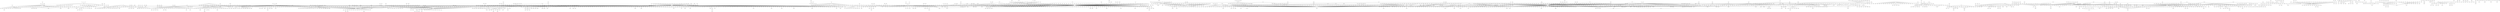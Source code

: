 graph G {
0;
1;
2;
3;
4;
5;
6;
7;
8;
9;
10;
11;
12;
13;
14;
15;
16;
17;
18;
19;
20;
21;
22;
23;
24;
25;
26;
27;
28;
29;
30;
31;
32;
33;
34;
35;
36;
37;
38;
39;
40;
41;
42;
43;
44;
45;
46;
47;
48;
49;
50;
51;
52;
53;
54;
55;
56;
57;
58;
59;
60;
61;
62;
63;
64;
65;
66;
67;
68;
69;
70;
71;
72;
73;
74;
75;
76;
77;
78;
79;
80;
81;
82;
83;
84;
85;
86;
87;
88;
89;
90;
91;
92;
93;
94;
95;
96;
97;
98;
99;
100;
101;
102;
103;
104;
105;
106;
107;
108;
109;
110;
111;
112;
113;
114;
115;
116;
117;
118;
119;
120;
121;
122;
123;
124;
125;
126;
127;
128;
129;
130;
131;
132;
133;
134;
135;
136;
137;
138;
139;
140;
141;
142;
143;
144;
145;
146;
147;
148;
149;
150;
151;
152;
153;
154;
155;
156;
157;
158;
159;
160;
161;
162;
163;
164;
165;
166;
167;
168;
169;
170;
171;
172;
173;
174;
175;
176;
177;
178;
179;
180;
181;
182;
183;
184;
185;
186;
187;
188;
189;
190;
191;
192;
193;
194;
195;
196;
197;
198;
199;
200;
201;
202;
203;
204;
205;
206;
207;
208;
209;
210;
211;
212;
213;
214;
215;
216;
217;
218;
219;
220;
221;
222;
223;
224;
225;
226;
227;
228;
229;
230;
231;
232;
233;
234;
235;
236;
237;
238;
239;
240;
241;
242;
243;
244;
245;
246;
247;
248;
249;
250;
251;
252;
253;
254;
255;
256;
257;
258;
259;
260;
261;
262;
263;
264;
265;
266;
267;
268;
269;
270;
271;
272;
273;
274;
275;
276;
277;
278;
279;
280;
281;
282;
283;
284;
285;
286;
287;
288;
289;
290;
291;
292;
293;
294;
295;
296;
297;
298;
299;
300;
301;
302;
303;
304;
305;
306;
307;
308;
309;
310;
311;
312;
313;
314;
315;
316;
317;
318;
319;
320;
321;
322;
323;
324;
325;
326;
327;
328;
329;
330;
331;
332;
333;
334;
335;
336;
337;
338;
339;
340;
341;
342;
343;
344;
345;
346;
347;
348;
349;
350;
351;
352;
353;
354;
355;
356;
357;
358;
359;
360;
361;
362;
363;
364;
365;
366;
367;
368;
369;
370;
371;
372;
373;
374;
375;
376;
377;
378;
379;
380;
381;
382;
383;
384;
385;
386;
387;
388;
389;
390;
391;
392;
393;
394;
395;
396;
397;
398;
399;
400;
401;
402;
403;
404;
405;
406;
407;
408;
409;
410;
411;
412;
413;
414;
415;
416;
417;
418;
419;
420;
421;
422;
423;
424;
425;
426;
427;
428;
429;
430;
431;
432;
433;
434;
435;
436;
437;
438;
439;
440;
441;
442;
443;
444;
445;
446;
447;
448;
449;
450;
451;
452;
453;
454;
455;
456;
457;
458;
459;
460;
461;
462;
463;
464;
465;
466;
467;
468;
469;
470;
471;
472;
473;
474;
475;
476;
477;
478;
479;
480;
481;
482;
483;
484;
485;
486;
487;
488;
489;
490;
491;
492;
493;
494;
495;
496;
497;
498;
499;
500;
501;
502;
503;
504;
505;
506;
507;
508;
509;
510;
511;
512;
513;
514;
515;
516;
517;
518;
519;
520;
521;
522;
523;
524;
525;
526;
527;
528;
529;
530;
531;
532;
533;
534;
535;
536;
537;
538;
539;
540;
541;
542;
543;
544;
545;
546;
547;
548;
549;
550;
551;
552;
553;
554;
555;
556;
557;
558;
559;
560;
561;
562;
563;
564;
565;
566;
567;
568;
569;
570;
571;
572;
573;
574;
575;
576;
577;
578;
579;
580;
581;
582;
583;
584;
585;
586;
587;
588;
589;
590;
591;
592;
593;
594;
595;
596;
597;
598;
599;
600;
601;
602;
603;
604;
605;
606;
607;
608;
609;
610;
611;
612;
613;
614;
615;
616;
617;
618;
619;
620;
621;
622;
623;
624;
625;
626;
627;
628;
629;
630;
631;
632;
633;
634;
635;
636;
637;
638;
639;
640;
641;
642;
643;
644;
645;
646;
647;
648;
649;
650;
651;
652;
653;
654;
655;
656;
657;
658;
659;
660;
661;
662;
663;
664;
665;
666;
667;
668;
669;
670;
671;
672;
673;
674;
675;
676;
677;
678;
679;
680;
681;
682;
683;
684;
685;
686;
687;
688;
689;
690;
691;
692;
693;
694;
695;
696;
697;
698;
699;
700;
701;
702;
703;
704;
705;
706;
707;
708;
709;
710;
711;
712;
713;
714;
715;
716;
717;
718;
719;
720;
721;
722;
723;
724;
725;
726;
727;
728;
729;
730;
731;
732;
733;
734;
735;
736;
737;
738;
739;
740;
741;
742;
743;
744;
745;
746;
747;
748;
749;
750;
751;
752;
753;
754;
755;
756;
757;
758;
759;
760;
761;
762;
763;
764;
765;
766;
767;
768;
769;
770;
771;
772;
773;
774;
775;
776;
777;
778;
779;
780;
781;
782;
783;
784;
785;
786;
787;
788;
789;
790;
791;
792;
793;
794;
795;
796;
797;
798;
799;
800;
801;
802;
803;
804;
805;
806;
807;
808;
809;
810;
811;
812;
813;
814;
815;
816;
817;
818;
819;
820;
821;
822;
823;
824;
825;
826;
827;
828;
829;
830;
831;
832;
833;
834;
835;
836;
837;
838;
839;
840;
841;
842;
843;
844;
845;
846;
847;
848;
849;
850;
851;
852;
853;
854;
855;
856;
857;
858;
859;
860;
861;
862;
863;
864;
865;
866;
867;
868;
869;
870;
871;
872;
873;
874;
875;
876;
877;
878;
879;
880;
881;
882;
883;
884;
885;
886;
887;
888;
889;
890;
891;
892;
893;
894;
895;
896;
897;
898;
899;
900;
901;
902;
903;
904;
905;
906;
907;
908;
909;
910;
911;
912;
913;
914;
915;
916;
917;
918;
919;
920;
921;
922;
923;
924;
925;
926;
927;
928;
929;
930;
931;
932;
933;
934;
935;
936;
937;
938;
939;
940;
941;
942;
943;
944;
945;
946;
947;
948;
949;
950;
951;
952;
953;
954;
955;
956;
957;
958;
959;
960;
961;
962;
963;
964;
965;
966;
967;
968;
969;
970;
971;
972;
973;
974;
975;
976;
977;
978;
979;
980;
981;
982;
983;
984;
985;
986;
987;
988;
989;
990;
991;
992;
993;
994;
995;
996;
997;
998;
999;
1000;
1001;
1002;
1003;
1004;
1005;
1006;
1007;
1008;
1009;
1010;
1011;
1012;
1013;
1014;
1015;
1016;
1017;
1018;
1019;
1020;
1021;
1022;
1023;
1024;
1025;
1026;
1027;
1028;
1029;
1030;
1031;
1032;
1033;
1034;
1035;
1036;
1037;
1038;
1039;
1040;
1041;
1042;
1043;
1044;
1045;
1046;
1047;
1048;
1049;
1050;
1051;
1052;
1053;
1054;
1055;
1056;
1057;
1058;
1059;
1060;
1061;
1062;
1063;
1064;
1065;
1066;
1067;
1068;
1069;
1070;
1071;
1072;
1073;
1074;
1075;
1076;
1077;
1078;
1079;
1080;
1081;
1082;
1083;
1084;
1085;
1086;
1087;
1088;
1089;
1090;
1091;
1092;
1093;
1094;
1095;
1096;
1097;
1098;
1099;
1100;
1101;
1102;
1103;
1104;
1105;
1106;
1107;
1108;
1109;
1110;
1111;
1112;
1113;
1114;
1115;
1116;
1117;
1118;
1119;
1120;
1121;
1122;
1123;
1124;
1125;
1126;
1127;
1128;
1129;
1130;
1131;
1132;
1133;
1134;
1135;
1136;
1137;
1138;
1139;
1140;
1141;
1142;
1143;
1144;
1145;
1146;
1147;
1148;
1149;
1150;
1151;
1152;
1153;
1154;
1155;
1156;
1157;
1158;
1159;
1160;
1161;
1162;
1163;
1164;
1165;
1166;
1167;
1168;
1169;
1170;
1171;
1172;
1173;
1174;
1175;
1176;
1177;
1178;
1179;
1180;
1181;
1182;
1183;
1184;
1185;
1186;
1187;
1188;
1189;
1190;
1191;
1192;
1193;
1194;
1195;
1196;
1197;
1198;
1199;
1200;
1201;
1202;
1203;
1204;
1205;
1206;
1207;
1208;
1209;
1210;
1211;
1212;
1213;
1214;
1215;
1216;
1217;
1218;
1219;
1220;
1221;
1222;
1223;
1224;
1225;
1226;
1227;
1228;
1229;
1230;
1231;
1232;
1233;
1234;
1235;
1236;
1237;
1238;
1239;
1240;
1241;
1242;
1243;
1244;
1245;
1246;
1247;
1248;
1249;
1250;
1251;
1252;
1253;
1254;
1255;
1256;
1257;
1258;
1259;
1260;
1261;
1262;
1263;
1264;
1265;
1266;
1267;
1268;
1269;
1270;
1271;
1272;
1273;
1274;
1275;
1276;
1277;
1278;
1279;
1280;
1281;
1282;
1283;
1284;
1285;
1286;
1287;
1288;
1289;
1290;
1291;
1292;
1293;
1294;
1295;
1296;
1297;
1298;
1299;
1300;
1301;
1302;
1303;
1304;
1305;
1306;
1307;
1308;
1309;
1310;
1311;
1312;
1313;
1314;
1315;
1316;
1317;
1318;
1319;
1320;
1321;
1322;
1323;
1324;
1325;
1326;
1327;
1328;
1329;
1330;
1331;
1332;
1333;
1334;
1335;
1336;
1337;
1338;
1339;
1340;
1341;
1342;
1343;
1344;
1345;
1346;
1347;
1348;
1349;
1350;
1351;
1352;
1353;
1354;
1355;
1356;
1357;
1358;
1359;
1360;
1361;
1362;
1363;
1364;
1365;
1366;
1367;
1368;
1369;
1370;
1371;
1372;
1373;
1374;
1375;
1376;
1377;
1378;
1379;
1380;
1381;
1382;
1383;
1384;
1385;
1386;
1387;
1388;
1389;
1390;
1391;
1392;
1393;
1394;
1395;
1396;
1397;
1398;
1399;
1400;
1401;
1402;
1403;
1404;
1405;
1406;
1407;
1408;
1409;
1410;
1411;
1412;
1413;
1414;
1415;
1416;
1417;
1418;
1419;
1420;
1421;
1422;
1423;
1424;
1425;
1426;
1427;
1428;
1429;
1430;
1431;
1432;
1433;
1434;
1435;
1436;
1437;
1438;
1439;
1440;
1441;
1442;
1443;
1444;
1445;
1446;
1447;
1448;
1449;
1450;
1451;
1452;
1453;
1454;
1455;
1456;
1457;
1458;
1459;
1460;
1461;
1462;
1463;
1464;
1465;
1466;
1467;
1468;
1469;
1470;
1471;
1472;
1473;
1474;
1475;
1476;
1477;
1478;
1479;
1480;
1481;
1482;
1483;
1484;
1485;
1486;
1487;
1488;
1489;
1490;
1491;
1492;
1493;
1494;
1495;
1496;
1497;
1498;
1499;
1500;
1501;
1502;
1503;
1504;
1505;
1506;
1507;
1508;
1509;
1510;
1511;
1512;
1513;
1514;
1515;
1516;
1517;
1518;
1519;
1520;
1521;
1522;
1523;
1524;
1525;
1526;
1527;
1528;
1529;
1530;
1531;
1532;
1533;
1534;
1535;
1536;
1537;
1538;
1539;
1540;
1541;
1542;
1543;
1544;
1545;
1546;
1547;
1548;
1549;
1550;
1551;
1552;
1553;
1554;
1555;
1556;
1557;
1558;
1559;
1560;
1561;
1562;
1563;
1564;
1565;
1566;
1567;
1568;
1569;
1570;
1571;
1572;
1573;
1574;
1575;
1576;
1577;
1578;
1579;
1580;
1581;
1582;
1583;
1584;
1585;
1586;
1587;
1588;
1589;
1590;
1591;
1592;
1593;
1594;
1595;
1596;
1597;
1598;
1599;
1600;
1601;
1602;
1603;
1604;
1605;
1606;
1607;
1608;
1609;
1610;
1611;
1612;
1613;
1614;
1615;
1616;
1617;
1618;
1619;
1620;
1621;
1622;
1623;
1624;
1625;
1626;
1627;
1628;
1629;
1630;
1631;
1632;
1633;
1634;
1635;
1636;
1637;
1638;
1639;
1640;
1641;
1642;
1643;
1644;
1645;
1646;
1647;
1648;
1649;
1650;
1651;
1652;
1653;
1654;
1655;
1656;
1657;
1658;
1659;
1660;
1661;
1662;
1663;
1664;
1665;
1666;
1667;
1668;
1669;
1670;
1671;
1672;
1673;
1674;
1675;
1676;
1677;
1678;
1679;
1680;
1681;
1682;
1683;
1684;
1685;
1686;
1687;
1688;
1689;
1690;
1691;
1692;
1693;
1694;
1695;
1696;
1697;
1698;
1699;
1700;
1701;
1702;
1703;
1704;
1705;
1706;
1707;
1708;
1709;
1710;
1711;
1712;
1713;
1714;
1715;
1716;
1717;
1718;
1719;
1720;
1721;
1722;
1723;
1724;
1725;
1726;
1727;
1728;
1729;
1730;
1731;
1732;
1733;
1734;
1735;
1736;
1737;
1738;
1739;
1740;
1741;
1742;
1743;
1744;
1745;
1746;
1747;
1748;
1749;
1750;
1751;
1752;
1753;
1754;
1755;
1756;
1757;
1758;
1759;
1760;
1761;
1762;
1763;
1764;
1765;
1766;
1767;
1768;
1769;
1770;
1771;
1772;
1773;
1774;
1775;
1776;
1777;
1778;
1779;
1780;
1781;
1782;
1783;
1784;
1785;
1786;
1787;
1788;
1789;
1790;
1791;
1792;
1793;
1794;
1795;
1796;
1797;
1798;
1799;
1800;
1801;
1802;
1803;
1804;
1805;
1806;
1807;
1808;
1809;
1810;
1811;
1812;
1813;
1814;
1815;
1816;
1817;
1818;
1819;
1820;
1821;
1822;
1823;
1824;
1825;
1826;
1827;
1828;
1829;
1830;
1831;
1832;
1833;
1834;
1835;
1836;
1837;
1838;
1839;
1840;
1841;
1842;
1843;
1844;
1845;
1846;
1847;
1848;
1849;
1850;
1851;
1852;
1853;
1854;
1855;
1856;
1857;
1858;
1859;
1860;
1861;
1862;
1863;
1864;
1865;
1866;
1867;
1868;
1869;
1870;
1871;
1872;
1873;
1874;
1875;
1876;
1877;
1878;
1879;
1880;
1881;
1882;
1883;
1884;
1885;
1886;
1887;
1888;
1889;
1890;
1891;
1892;
1893;
1894;
1895;
1896;
1897;
1898;
1899;
1900;
1901;
1902;
1903;
1904;
1905;
1906;
1907;
1908;
1909;
1910;
1911;
1912;
1913;
1914;
1915;
1916;
1917;
1918;
1919;
1920;
1921;
1922;
1923;
1924;
1925;
1926;
1927;
1928;
1929;
1930;
1931;
1932;
1933;
1934;
1935;
1936;
1937;
1938;
1939;
1940;
1941;
1942;
1943;
1944;
1945;
1946;
1947;
1948;
1949;
1950;
1951;
1952;
1953;
1954;
1955;
1956;
1957;
1958;
1959;
1960;
1961;
1962;
1963;
1964;
1965;
1966;
1967;
1968;
1969;
1970;
1971;
1972;
1973;
1974;
1975;
1976;
1977;
1978;
1979;
1980;
1981;
1982;
1983;
1984;
1985;
1986;
1987;
1988;
1989;
1990;
1991;
1992;
1993;
1994;
1995;
1996;
1997;
1998;
1999;
2000;
2001;
2002;
2003;
2004;
2005;
2006;
2007;
2008;
2009;
2010;
2011;
2012;
2013;
2014;
2015;
2016;
2017;
2018;
2019;
2020;
2021;
2022;
2023;
2024;
2025;
2026;
2027;
2028;
2029;
2030;
2031;
2032;
2033;
2034;
2035;
2036;
2037;
2038;
2039;
2040;
2041;
2042;
2043;
2044;
2045;
2046;
2047;
2048;
2049;
2050;
2051;
2052;
2053;
2054;
2055;
2056;
2057;
2058;
2059;
2060;
2061;
2062;
2063;
2064;
2065;
2066;
2067;
2068;
2069;
2070;
2071;
2072;
2073;
2074;
2075;
2076;
2077;
2078;
2079;
2080;
2081;
2082;
2083;
2084;
2085;
2086;
2087;
2088;
2089;
2090;
2091;
2092;
2093;
2094;
2095;
2096;
2097;
2098;
2099;
2100;
2101;
2102;
2103;
2104;
2105;
2106;
2107;
2108;
2109;
2110;
2111;
2112;
2113;
2114;
2115;
2116;
2117;
2118;
2119;
2120;
2121;
2122;
2123;
2124;
2125;
2126;
2127;
2128;
2129;
2130;
2131;
2132;
2133;
2134;
2135;
2136;
2137;
2138;
2139;
2140;
2141;
2142;
2143;
2144;
2145;
2146;
2147;
2148;
2149;
2150;
2151;
2152;
2153;
2154;
2155;
2156;
2157;
2158;
2159;
2160;
2161;
2162;
2163;
2164;
2165;
2166;
2167;
2168;
2169;
2170;
2171;
2172;
2173;
2174;
2175;
2176;
2177;
2178;
2179;
2180;
2181;
2182;
2183;
2184;
2185;
2186;
2187;
2188;
2189;
2190;
2191;
2192;
2193;
2194;
2195;
2196;
2197;
2198;
2199;
2200;
2201;
2202;
2203;
2204;
2205;
2206;
2207;
2208;
2209;
2210;
2211;
2212;
2213;
2214;
2215;
2216;
2217;
2218;
2219;
2220;
2221;
2222;
2223;
2224;
2225;
2226;
2227;
2228;
2229;
2230;
2231;
2232;
2233;
2234;
2235;
2236;
2237;
2238;
2239;
2240;
2241;
2242;
2243;
2244;
2245;
2246;
2247;
2248;
2249;
2250;
2251;
2252;
2253;
2254;
2255;
2256;
2257;
2258;
2259;
2260;
2261;
2262;
2263;
2264;
2265;
2266;
2267;
2268;
2269;
2270;
2271;
2272;
2273;
2274;
2275;
2276;
2277;
2278;
2279;
2280;
2281;
2282;
2283;
2284;
2285;
2286;
2287;
2288;
2289;
2290;
2291;
2292;
2293;
2294;
2295;
2296;
2297;
2298;
2299;
2300;
2301;
2302;
2303;
2304;
2305;
2306;
2307;
2308;
2309;
2310;
2311;
2312;
2313;
2314;
2315;
2316;
2317;
2318;
2319;
2320;
2321;
2322;
2323;
2324;
2325;
2326;
2327;
2328;
2329;
2330;
2331;
2332;
2333;
2334;
2335;
2336;
2337;
2338;
2339;
2340;
2341;
2342;
2343;
2344;
2345;
2346;
2347;
2348;
2349;
2350;
2351;
2352;
2353;
2354;
2355;
2356;
2357;
2358;
2359;
2360;
2361;
2362;
2363;
2364;
2365;
2366;
2367;
2368;
2369;
2370;
2371;
2372;
2373;
2374;
2375;
2376;
2377;
2378;
2379;
2380;
2381;
2382;
2383;
2384;
2385;
2386;
2387;
2388;
2389;
2390;
2391;
2392;
2393;
2394;
2395;
2396;
2397;
2398;
2399;
2400;
2401;
2402;
2403;
2404;
2405;
2406;
2407;
2408;
2409;
2410;
2411;
2412;
2413;
2414;
2415;
2416;
2417;
2418;
2419;
2420;
2421;
2422;
2423;
2424;
2425;
2426;
2427;
2428;
2429;
2430;
2431;
2432;
2433;
2434;
2435;
2436;
2437;
2438;
2439;
2440;
2441;
2442;
2443;
2444;
2445;
2446;
2447;
2448;
2449;
2450;
2451;
2452;
2453;
2454;
2455;
2456;
2457;
2458;
2459;
2460;
2461;
2462;
2463;
2464;
2465;
2466;
2467;
2468;
2469;
2470;
2471;
2472;
2473;
2474;
2475;
2476;
2477;
2478;
2479;
2480;
2481;
2482;
2483;
2484;
2485;
2486;
2487;
2488;
2489;
2490;
2491;
2492;
2493;
2494;
2495;
2496;
2497;
2498;
2499;
2500;
2501;
2502;
2503;
2504;
2505;
2506;
2507;
2508;
2509;
2510;
2511;
2512;
2513;
2514;
2515;
2516;
2517;
2518;
2519;
2520;
2521;
2522;
2523;
2524;
2525;
2526;
2527;
2528;
2529;
2530;
2531;
2532;
2533;
2534;
2535;
2536;
2537;
2538;
2539;
2540;
2541;
2542;
2543;
2544;
2545;
2546;
2547;
2548;
2549;
2550;
2551;
2552;
2553;
2554;
2555;
2556;
2557;
2558;
2559;
2560;
2561;
2562;
2563;
2564;
2565;
2566;
2567;
2568;
2569;
2570;
2571;
2572;
2573;
2574;
2575;
2576;
2577;
2578;
2579;
2580;
2581;
2582;
2583;
2584;
2585;
2586;
2587;
2588;
2589;
2590;
2591;
2592;
2593;
2594;
2595;
2596;
2597;
2598;
2599;
2600;
2601;
2602;
2603;
2604;
2605;
2606;
2607;
2608;
2609;
2610;
2611;
2612;
2613;
2614;
2615;
2616;
2617;
2618;
2619;
2620;
2621;
2622;
2623;
2624;
2625;
2626;
2627;
2628;
2629;
2630;
2631;
2632;
2633;
2634;
2635;
2636;
2637;
2638;
2639;
2640;
2641;
2642;
2643;
2644;
2645;
2646;
2647;
2648;
2649;
2650;
2651;
2652;
2653;
2654;
2655;
2656;
2657;
2658;
2659;
2660;
2661;
2662;
2663;
2664;
2665;
2666;
2667;
2668;
2669;
2670;
2671;
2672;
2673;
2674;
2675;
2676;
2677;
2678;
2679;
2680;
2681;
2682;
2683;
2684;
2685;
2686;
2687;
2688;
2689;
2690;
2691;
2692;
2693;
2694;
2695;
2696;
2697;
2698;
2699;
2700;
2701;
2702;
2703;
2704;
2705;
2706;
2707;
2708;
2709;
2710;
2711;
2712;
2713;
2714;
2715;
2716;
2717;
2718;
2719;
2720;
2721;
2722;
2723;
2724;
2725;
2726;
2727;
2728;
2729;
2730;
2731;
2732;
2733;
2734;
2735;
2736;
2737;
2738;
2739;
2740;
2741;
2742;
2743;
2744;
2745;
2746;
2747;
2748;
2749;
2750;
2751;
2752;
2753;
2754;
2755;
2756;
2757;
2758;
2759;
2760;
2761;
2762;
2763;
2764;
2765;
2766;
2767;
2768;
2769;
2770;
2771;
2772;
2773;
2774;
2775;
2776;
2777;
2778;
2779;
2780;
2781;
2782;
2783;
2784;
2785;
2786;
2787;
2788;
2789;
2790;
2791;
2792;
2793;
2794;
2795;
2796;
2797;
2798;
2799;
2800;
2801;
2802;
2803;
2804;
2805;
2806;
2807;
2808;
2809;
2810;
2811;
2812;
2813;
2814;
2815;
2816;
2817;
2818;
2819;
2820;
2821;
2822;
2823;
2824;
2825;
2826;
2827;
2828;
2829;
2830;
2831;
2832;
2833;
2834;
2835;
2836;
2837;
2838;
2839;
2840;
2841;
2842;
2843;
2844;
2845;
2846;
2847;
2848;
2849;
2850;
2851;
2852;
2853;
2854;
2855;
2856;
2857;
2858;
2859;
2860;
2861;
2862;
2863;
2864;
2865;
2866;
2867;
2868;
2869;
2870;
2871;
2872;
2873;
2874;
2875;
2876;
2877;
2878;
2879;
2880;
2881;
2882;
2883;
2884;
2885;
2886;
2887;
2888;
2889;
2890;
2891;
2892;
2893;
2894;
2895;
2896;
2897;
2898;
2899;
2900;
2901;
2902;
2903;
2904;
2905;
0--118 ;
1--118 ;
2--118 ;
3--189 ;
4--96 ;
5--190 ;
6--97 ;
7--2698 ;
8--98 ;
9--133 ;
10--689 ;
10--39 ;
10--40 ;
10--551 ;
10--998 ;
10--999 ;
10--1000 ;
10--1141 ;
10--1165 ;
10--1331 ;
10--1340 ;
10--1599 ;
10--1620 ;
10--1903 ;
10--2114 ;
10--2468 ;
10--2482 ;
10--2792 ;
10--2793 ;
10--2836 ;
10--2891 ;
11--87 ;
12--834 ;
12--43 ;
13--938 ;
13--662 ;
13--845 ;
13--2104 ;
14--678 ;
14--211 ;
14--742 ;
14--1493 ;
15--1375 ;
16--1546 ;
16--766 ;
16--2300 ;
16--2558 ;
16--2639 ;
17--2760 ;
18--1542 ;
19--1546 ;
20--1555 ;
20--23 ;
20--278 ;
20--279 ;
20--1168 ;
20--1385 ;
20--1628 ;
20--1759 ;
20--1949 ;
20--2309 ;
20--2801 ;
21--2789 ;
22--1275 ;
22--1758 ;
22--2069 ;
23--2089 ;
24--789 ;
25--28 ;
26--275 ;
27--341 ;
28--275 ;
29--1124 ;
30--2539 ;
31--1578 ;
32--1963 ;
33--2016 ;
34--341 ;
35--36 ;
36--2397 ;
36--145 ;
36--853 ;
36--967 ;
36--1104 ;
36--1923 ;
36--2101 ;
36--2112 ;
36--2191 ;
36--2236 ;
36--2292 ;
36--2355 ;
37--191 ;
38--885 ;
38--53 ;
39--669 ;
39--1233 ;
39--1626 ;
39--2379 ;
41--110 ;
42--341 ;
42--905 ;
42--2463 ;
44--700 ;
45--938 ;
46--978 ;
46--1775 ;
46--2391 ;
47--2672 ;
48--2131 ;
49--1435 ;
50--2006 ;
51--2162 ;
52--1114 ;
54--274 ;
54--1850 ;
55--2170 ;
56--700 ;
56--59 ;
57--210 ;
58--1814 ;
60--304 ;
61--1670 ;
61--2029 ;
62--1546 ;
63--2131 ;
64--1546 ;
65--175 ;
66--192 ;
67--99 ;
68--386 ;
69--193 ;
70--101 ;
71--2178 ;
72--304 ;
73--1546 ;
73--508 ;
74--185 ;
75--1668 ;
76--930 ;
77--2210 ;
78--2729 ;
79--184 ;
80--2173 ;
81--2131 ;
82--2874 ;
82--1970 ;
83--2003 ;
85--124 ;
85--448 ;
86--2490 ;
87--525 ;
87--89 ;
87--460 ;
87--1285 ;
87--2328 ;
88--2038 ;
89--661 ;
89--1375 ;
89--1672 ;
90--91 ;
91--689 ;
91--774 ;
92--186 ;
93--187 ;
94--2178 ;
95--2667 ;
96--1542 ;
97--101 ;
98--2693 ;
99--101 ;
100--2698 ;
101--2170 ;
101--106 ;
101--180 ;
101--185 ;
101--186 ;
101--187 ;
101--191 ;
101--196 ;
101--542 ;
101--835 ;
101--1169 ;
101--1170 ;
101--1199 ;
101--1548 ;
101--1549 ;
101--1552 ;
101--1995 ;
101--2171 ;
101--2251 ;
101--2652 ;
101--2900 ;
102--124 ;
103--575 ;
103--129 ;
104--2131 ;
104--138 ;
105--1391 ;
105--181 ;
106--179 ;
107--1542 ;
107--199 ;
108--380 ;
109--2183 ;
110--1546 ;
111--1383 ;
112--1008 ;
113--789 ;
114--341 ;
114--744 ;
115--978 ;
115--116 ;
115--117 ;
118--2538 ;
118--174 ;
118--275 ;
118--695 ;
118--1206 ;
118--1310 ;
118--1766 ;
118--1876 ;
118--1981 ;
118--2106 ;
119--475 ;
120--2012 ;
120--546 ;
121--281 ;
122--938 ;
123--1858 ;
124--1461 ;
124--1184 ;
124--2187 ;
124--2895 ;
125--2131 ;
126--2415 ;
127--2874 ;
128--1182 ;
130--613 ;
131--1931 ;
131--133 ;
132--397 ;
132--1427 ;
132--1722 ;
134--1101 ;
135--2605 ;
135--2605 ;
136--2499 ;
137--180 ;
139--2183 ;
140--226 ;
141--2874 ;
142--143 ;
143--2490 ;
143--175 ;
143--227 ;
143--1020 ;
143--1755 ;
143--2118 ;
143--2163 ;
144--2178 ;
146--1814 ;
147--1578 ;
148--1077 ;
149--385 ;
150--1546 ;
151--700 ;
152--1475 ;
153--154 ;
154--2243 ;
154--155 ;
154--209 ;
154--519 ;
154--588 ;
154--722 ;
154--769 ;
154--1782 ;
154--1968 ;
154--2022 ;
154--2284 ;
154--2296 ;
154--2488 ;
155--1784 ;
156--272 ;
156--1684 ;
156--1686 ;
156--1859 ;
156--1870 ;
156--2032 ;
156--2422 ;
156--2534 ;
157--2826 ;
157--1811 ;
159--195 ;
160--169 ;
161--194 ;
162--1668 ;
163--2378 ;
164--1812 ;
165--1766 ;
166--2874 ;
167--188 ;
168--2829 ;
168--1014 ;
169--1542 ;
170--1546 ;
171--1924 ;
172--2129 ;
173--1846 ;
173--734 ;
173--941 ;
173--1826 ;
176--2183 ;
177--2644 ;
177--2480 ;
178--196 ;
182--2486 ;
183--341 ;
184--1579 ;
188--1542 ;
189--1558 ;
190--2693 ;
191--2211 ;
192--1383 ;
193--1546 ;
194--2243 ;
195--1546 ;
197--640 ;
197--2227 ;
198--2155 ;
200--2829 ;
200--1530 ;
201--1546 ;
202--2131 ;
203--930 ;
204--365 ;
205--207 ;
206--1693 ;
206--2024 ;
207--1546 ;
207--863 ;
207--2622 ;
208--1687 ;
210--341 ;
210--215 ;
210--540 ;
210--652 ;
210--706 ;
210--741 ;
210--807 ;
210--990 ;
210--1699 ;
210--2003 ;
210--2059 ;
210--2164 ;
210--2303 ;
210--2419 ;
210--2651 ;
210--2728 ;
210--2831 ;
212--281 ;
213--1375 ;
214--2566 ;
216--1157 ;
217--1773 ;
217--1773 ;
218--2131 ;
219--2667 ;
220--1628 ;
221--938 ;
222--2179 ;
223--938 ;
223--612 ;
223--649 ;
224--940 ;
225--1193 ;
226--1668 ;
228--1778 ;
229--1668 ;
229--1976 ;
230--938 ;
231--554 ;
232--2874 ;
233--341 ;
233--1120 ;
234--1461 ;
235--1461 ;
236--1952 ;
236--969 ;
236--2581 ;
237--2012 ;
238--275 ;
238--333 ;
239--2633 ;
240--2173 ;
240--1522 ;
241--1963 ;
242--792 ;
243--2592 ;
244--420 ;
245--640 ;
246--341 ;
247--2850 ;
248--2131 ;
249--1261 ;
250--2127 ;
251--441 ;
252--315 ;
253--525 ;
254--1351 ;
255--793 ;
255--2739 ;
256--1613 ;
257--1422 ;
258--341 ;
258--260 ;
259--1613 ;
261--1579 ;
262--2490 ;
263--274 ;
264--1461 ;
265--1613 ;
265--925 ;
265--2661 ;
266--1905 ;
267--341 ;
268--281 ;
269--341 ;
269--1335 ;
270--276 ;
271--978 ;
272--484 ;
273--997 ;
274--1383 ;
274--886 ;
274--1266 ;
274--1411 ;
274--1566 ;
274--1590 ;
274--1942 ;
275--276 ;
275--557 ;
275--558 ;
275--589 ;
275--676 ;
275--862 ;
275--951 ;
275--1096 ;
275--1108 ;
275--1113 ;
275--1302 ;
275--1441 ;
275--1465 ;
275--1619 ;
275--1635 ;
275--1728 ;
275--1940 ;
275--2141 ;
275--2238 ;
275--2429 ;
275--2533 ;
275--2673 ;
275--2855 ;
276--532 ;
276--587 ;
276--702 ;
276--978 ;
276--979 ;
276--1536 ;
276--1625 ;
276--1840 ;
276--1926 ;
276--2312 ;
276--2418 ;
276--2570 ;
276--2870 ;
277--2198 ;
279--1899 ;
280--281 ;
280--430 ;
281--2874 ;
281--743 ;
281--762 ;
281--1291 ;
281--1622 ;
281--1785 ;
281--2008 ;
281--2311 ;
281--2398 ;
281--2871 ;
282--341 ;
283--341 ;
284--341 ;
285--341 ;
286--341 ;
287--351 ;
288--1546 ;
288--2547 ;
289--385 ;
290--341 ;
290--390 ;
291--341 ;
292--397 ;
293--341 ;
294--1546 ;
295--1794 ;
295--332 ;
296--341 ;
297--1461 ;
298--1861 ;
299--341 ;
300--1461 ;
300--1161 ;
301--789 ;
302--2667 ;
303--304 ;
304--733 ;
304--306 ;
304--320 ;
304--385 ;
304--592 ;
304--599 ;
304--631 ;
304--653 ;
304--671 ;
304--896 ;
304--975 ;
304--1006 ;
304--1026 ;
304--1043 ;
304--1128 ;
304--1198 ;
304--1250 ;
304--1263 ;
304--1354 ;
304--1515 ;
304--1553 ;
304--1844 ;
304--1925 ;
304--1979 ;
304--1992 ;
304--2006 ;
304--2044 ;
304--2180 ;
304--2194 ;
304--2264 ;
304--2518 ;
304--2642 ;
304--2648 ;
304--2659 ;
304--2664 ;
304--2680 ;
305--341 ;
307--2874 ;
308--2252 ;
309--2874 ;
309--1256 ;
310--396 ;
311--1546 ;
311--1053 ;
312--341 ;
313--689 ;
313--1696 ;
314--1461 ;
315--1542 ;
315--495 ;
316--1229 ;
317--341 ;
318--1524 ;
319--2178 ;
321--2131 ;
322--2131 ;
323--1952 ;
324--751 ;
325--341 ;
326--2131 ;
326--2360 ;
327--2201 ;
328--1535 ;
329--1666 ;
330--1668 ;
331--2178 ;
334--733 ;
334--1585 ;
335--341 ;
336--1546 ;
337--2644 ;
337--873 ;
338--2646 ;
339--2727 ;
340--1963 ;
340--1135 ;
341--1524 ;
341--1524 ;
341--349 ;
341--351 ;
341--353 ;
341--354 ;
341--360 ;
341--361 ;
341--363 ;
341--364 ;
341--365 ;
341--367 ;
341--369 ;
341--373 ;
341--377 ;
341--380 ;
341--384 ;
341--386 ;
341--387 ;
341--394 ;
341--397 ;
341--399 ;
341--412 ;
341--424 ;
341--436 ;
341--477 ;
341--481 ;
341--484 ;
341--523 ;
341--527 ;
341--533 ;
341--548 ;
341--552 ;
341--554 ;
341--574 ;
341--584 ;
341--586 ;
341--603 ;
341--627 ;
341--639 ;
341--664 ;
341--683 ;
341--690 ;
341--729 ;
341--733 ;
341--759 ;
341--770 ;
341--772 ;
341--821 ;
341--826 ;
341--859 ;
341--891 ;
341--915 ;
341--916 ;
341--927 ;
341--934 ;
341--968 ;
341--993 ;
341--1010 ;
341--1030 ;
341--1034 ;
341--1048 ;
341--1100 ;
341--1136 ;
341--1146 ;
341--1176 ;
341--1215 ;
341--1257 ;
341--1258 ;
341--1260 ;
341--1270 ;
341--1272 ;
341--1299 ;
341--1322 ;
341--1353 ;
341--1355 ;
341--1363 ;
341--1364 ;
341--1368 ;
341--1371 ;
341--1377 ;
341--1409 ;
341--1419 ;
341--1443 ;
341--1449 ;
341--1461 ;
341--1471 ;
341--1502 ;
341--1527 ;
341--1529 ;
341--1555 ;
341--1571 ;
341--1655 ;
341--1669 ;
341--1702 ;
341--1726 ;
341--1727 ;
341--1729 ;
341--1742 ;
341--1767 ;
341--1787 ;
341--1877 ;
341--1882 ;
341--1897 ;
341--1919 ;
341--1947 ;
341--1948 ;
341--1964 ;
341--1965 ;
341--1984 ;
341--2010 ;
341--2038 ;
341--2041 ;
341--2073 ;
341--2076 ;
341--2092 ;
341--2100 ;
341--2107 ;
341--2116 ;
341--2127 ;
341--2130 ;
341--2174 ;
341--2175 ;
341--2177 ;
341--2186 ;
341--2188 ;
341--2195 ;
341--2197 ;
341--2210 ;
341--2212 ;
341--2223 ;
341--2224 ;
341--2230 ;
341--2231 ;
341--2234 ;
341--2252 ;
341--2254 ;
341--2276 ;
341--2279 ;
341--2281 ;
341--2282 ;
341--2283 ;
341--2301 ;
341--2314 ;
341--2325 ;
341--2378 ;
341--2390 ;
341--2402 ;
341--2430 ;
341--2432 ;
341--2437 ;
341--2440 ;
341--2444 ;
341--2478 ;
341--2491 ;
341--2519 ;
341--2521 ;
341--2527 ;
341--2556 ;
341--2615 ;
341--2618 ;
341--2619 ;
341--2667 ;
341--2692 ;
341--2696 ;
341--2713 ;
341--2745 ;
341--2763 ;
341--2779 ;
341--2780 ;
341--2809 ;
341--2842 ;
341--2899 ;
342--2178 ;
343--2779 ;
344--1606 ;
345--2131 ;
346--2393 ;
347--484 ;
348--592 ;
348--432 ;
349--1444 ;
350--938 ;
352--923 ;
354--370 ;
355--380 ;
356--2374 ;
357--2874 ;
357--1295 ;
357--2487 ;
358--923 ;
359--393 ;
362--733 ;
363--2253 ;
365--2621 ;
366--369 ;
368--1606 ;
371--2315 ;
372--1546 ;
374--1546 ;
375--2131 ;
376--733 ;
378--843 ;
378--1528 ;
379--1546 ;
380--1164 ;
380--2034 ;
380--2341 ;
380--2448 ;
380--2472 ;
380--2693 ;
380--2715 ;
381--2012 ;
382--1952 ;
383--1542 ;
385--453 ;
385--478 ;
385--513 ;
385--716 ;
385--1088 ;
385--1102 ;
385--1185 ;
385--1273 ;
385--1274 ;
385--1748 ;
385--2055 ;
385--2072 ;
385--2336 ;
385--2401 ;
385--2610 ;
385--2716 ;
386--1039 ;
386--1114 ;
388--1959 ;
388--633 ;
389--2698 ;
391--1963 ;
392--1542 ;
392--1736 ;
393--1963 ;
393--1005 ;
393--1950 ;
395--554 ;
396--2829 ;
397--1472 ;
400--793 ;
400--1806 ;
401--1913 ;
402--733 ;
403--527 ;
403--451 ;
403--1941 ;
404--1619 ;
404--534 ;
405--733 ;
406--2644 ;
407--2202 ;
408--2131 ;
408--409 ;
408--1683 ;
408--1945 ;
410--960 ;
410--2614 ;
411--1584 ;
411--2629 ;
413--789 ;
414--2183 ;
415--1794 ;
416--571 ;
417--640 ;
417--2817 ;
418--2566 ;
418--431 ;
419--2438 ;
420--2438 ;
420--2494 ;
421--2415 ;
422--2592 ;
423--1596 ;
425--484 ;
426--1546 ;
426--427 ;
426--429 ;
426--2414 ;
428--1701 ;
433--1546 ;
433--459 ;
433--1595 ;
434--1701 ;
435--2490 ;
437--534 ;
438--885 ;
439--2012 ;
440--1546 ;
441--1896 ;
442--2361 ;
443--2131 ;
444--689 ;
444--1217 ;
444--1494 ;
444--1695 ;
444--2904 ;
445--1701 ;
446--542 ;
447--1606 ;
449--1963 ;
450--2515 ;
452--2374 ;
452--1262 ;
454--2728 ;
455--1579 ;
456--1524 ;
457--2574 ;
458--1613 ;
460--717 ;
460--1396 ;
460--1636 ;
460--2479 ;
460--2774 ;
461--1546 ;
462--2667 ;
463--2667 ;
464--1300 ;
465--2361 ;
465--2361 ;
466--1546 ;
467--1546 ;
468--1606 ;
469--2475 ;
470--1546 ;
471--559 ;
472--1670 ;
473--1670 ;
474--1670 ;
474--2363 ;
474--2818 ;
475--2183 ;
476--1670 ;
477--2512 ;
478--482 ;
478--483 ;
479--2490 ;
480--2183 ;
484--485 ;
484--487 ;
484--488 ;
484--516 ;
484--565 ;
484--613 ;
484--620 ;
484--817 ;
484--842 ;
484--1044 ;
484--1209 ;
484--1301 ;
484--1904 ;
484--1906 ;
484--2235 ;
484--2416 ;
484--2445 ;
484--2668 ;
484--2754 ;
484--2880 ;
486--1542 ;
486--775 ;
486--1366 ;
488--549 ;
489--2131 ;
490--1985 ;
490--1985 ;
490--492 ;
491--2131 ;
493--1542 ;
493--562 ;
494--1899 ;
495--2623 ;
496--512 ;
497--539 ;
498--540 ;
499--707 ;
500--641 ;
501--1514 ;
502--1271 ;
502--1480 ;
503--789 ;
504--505 ;
505--579 ;
506--1271 ;
507--2012 ;
509--2874 ;
510--2298 ;
510--748 ;
511--1938 ;
512--2173 ;
514--1584 ;
514--1660 ;
515--2552 ;
515--543 ;
515--737 ;
515--1716 ;
515--1886 ;
515--1896 ;
517--2630 ;
517--2142 ;
518--1593 ;
520--638 ;
521--2673 ;
521--2669 ;
522--1965 ;
523--680 ;
523--2343 ;
524--1275 ;
525--2131 ;
525--731 ;
525--757 ;
525--812 ;
525--931 ;
525--1029 ;
525--1119 ;
525--1535 ;
525--1746 ;
525--1915 ;
525--1988 ;
525--2347 ;
525--2492 ;
525--2561 ;
525--2711 ;
526--1145 ;
528--1670 ;
528--837 ;
529--885 ;
530--2227 ;
531--1400 ;
535--1682 ;
536--789 ;
536--1765 ;
537--1351 ;
537--2078 ;
538--1606 ;
539--2693 ;
541--1485 ;
543--1710 ;
544--664 ;
545--2317 ;
546--547 ;
550--753 ;
550--753 ;
553--2577 ;
554--1618 ;
555--2428 ;
555--701 ;
555--1016 ;
556--1999 ;
558--1999 ;
559--2802 ;
559--2560 ;
560--2293 ;
561--1375 ;
561--1410 ;
563--2178 ;
564--1149 ;
565--568 ;
565--1207 ;
565--1857 ;
566--2874 ;
567--2874 ;
569--571 ;
570--571 ;
570--754 ;
571--1546 ;
571--585 ;
571--624 ;
571--834 ;
571--980 ;
571--1284 ;
571--1424 ;
571--1573 ;
571--2009 ;
571--2241 ;
572--2570 ;
573--1375 ;
575--885 ;
576--841 ;
577--1333 ;
578--579 ;
579--2863 ;
579--1452 ;
579--2657 ;
579--2846 ;
580--1701 ;
581--1952 ;
581--2810 ;
582--2507 ;
583--725 ;
590--1546 ;
591--2058 ;
592--595 ;
592--1121 ;
592--1594 ;
593--1351 ;
594--1473 ;
596--725 ;
597--2173 ;
598--1474 ;
600--655 ;
601--1668 ;
602--1668 ;
604--2518 ;
605--1913 ;
606--2874 ;
607--2458 ;
607--608 ;
609--1546 ;
610--938 ;
611--613 ;
611--1871 ;
613--648 ;
614--1555 ;
614--617 ;
615--1546 ;
616--2119 ;
618--2874 ;
619--720 ;
621--1546 ;
622--1546 ;
623--1611 ;
625--2644 ;
626--1351 ;
628--2131 ;
629--1825 ;
630--2173 ;
632--2874 ;
632--1060 ;
634--1417 ;
635--1858 ;
636--2698 ;
637--2178 ;
638--1417 ;
640--789 ;
640--893 ;
640--918 ;
640--1324 ;
640--1621 ;
640--2462 ;
640--2625 ;
640--2665 ;
641--846 ;
641--860 ;
642--1546 ;
643--1546 ;
644--1383 ;
645--721 ;
646--2874 ;
647--2874 ;
650--2183 ;
650--2316 ;
651--2874 ;
651--1920 ;
654--2874 ;
655--2156 ;
655--986 ;
655--1003 ;
655--1339 ;
656--2597 ;
657--2570 ;
658--789 ;
659--2490 ;
660--792 ;
660--783 ;
660--906 ;
660--1094 ;
660--1711 ;
660--2338 ;
660--2383 ;
660--2490 ;
660--2790 ;
660--2823 ;
663--2829 ;
664--2588 ;
664--2844 ;
665--2140 ;
666--1271 ;
667--1911 ;
668--1628 ;
670--1668 ;
672--2183 ;
673--1546 ;
674--2599 ;
675--1497 ;
676--1195 ;
676--2086 ;
677--1077 ;
678--2874 ;
678--679 ;
678--2020 ;
678--2143 ;
678--2215 ;
678--2567 ;
680--2612 ;
681--1858 ;
682--2644 ;
682--1011 ;
682--2471 ;
684--1546 ;
684--2541 ;
685--1542 ;
686--1952 ;
687--2252 ;
688--2271 ;
689--930 ;
689--930 ;
689--929 ;
689--933 ;
689--956 ;
689--1022 ;
689--1739 ;
689--1809 ;
689--1849 ;
689--1853 ;
689--2584 ;
691--1546 ;
692--1375 ;
692--2108 ;
693--865 ;
694--1461 ;
695--1834 ;
696--2752 ;
697--1322 ;
698--789 ;
699--2883 ;
699--712 ;
700--885 ;
700--704 ;
700--808 ;
700--814 ;
700--818 ;
700--827 ;
700--872 ;
700--919 ;
700--938 ;
700--1004 ;
700--1105 ;
700--1107 ;
700--1358 ;
700--1401 ;
700--1651 ;
700--1725 ;
700--1869 ;
700--1887 ;
700--1891 ;
700--1933 ;
700--2018 ;
700--2053 ;
700--2117 ;
700--2121 ;
700--2123 ;
700--2131 ;
700--2149 ;
700--2217 ;
700--2266 ;
700--2274 ;
700--2289 ;
700--2374 ;
700--2508 ;
700--2708 ;
700--2709 ;
700--2796 ;
700--2840 ;
703--2178 ;
705--2374 ;
706--710 ;
706--1422 ;
706--2017 ;
707--2889 ;
708--2874 ;
709--1546 ;
711--2289 ;
711--2047 ;
713--1555 ;
714--1475 ;
715--733 ;
718--719 ;
719--720 ;
719--720 ;
719--1550 ;
719--2268 ;
719--2486 ;
719--2572 ;
721--2507 ;
723--993 ;
724--2644 ;
725--2119 ;
725--726 ;
727--1546 ;
728--2843 ;
730--2038 ;
732--767 ;
733--1303 ;
733--1398 ;
733--1473 ;
733--1962 ;
733--2523 ;
733--2886 ;
735--2667 ;
736--1555 ;
738--1255 ;
739--2490 ;
739--2514 ;
740--1749 ;
745--938 ;
746--1611 ;
746--1889 ;
746--2185 ;
747--2315 ;
749--2027 ;
750--1375 ;
751--1275 ;
751--2396 ;
751--2396 ;
752--966 ;
755--1668 ;
756--1375 ;
758--2503 ;
760--1383 ;
761--2173 ;
761--2399 ;
763--2012 ;
764--1868 ;
765--1375 ;
767--1963 ;
767--1464 ;
767--1723 ;
768--1490 ;
771--1351 ;
773--2455 ;
773--1362 ;
775--776 ;
777--1711 ;
778--1071 ;
779--2083 ;
780--1861 ;
780--2821 ;
781--1542 ;
782--968 ;
784--876 ;
785--1461 ;
786--1963 ;
787--1606 ;
788--2344 ;
789--1400 ;
789--1400 ;
789--791 ;
789--792 ;
789--846 ;
789--848 ;
789--904 ;
789--954 ;
789--966 ;
789--1023 ;
789--1084 ;
789--1269 ;
789--1317 ;
789--1328 ;
789--1383 ;
789--1514 ;
789--1701 ;
789--1708 ;
789--1754 ;
789--1812 ;
789--1937 ;
789--2158 ;
789--2199 ;
789--2362 ;
789--2435 ;
789--2599 ;
789--2903 ;
790--1701 ;
792--1083 ;
792--1417 ;
792--2364 ;
792--2721 ;
793--1383 ;
793--823 ;
793--1054 ;
793--1190 ;
793--1281 ;
793--1296 ;
793--1801 ;
793--2005 ;
793--2105 ;
793--2162 ;
793--2244 ;
793--2384 ;
793--2464 ;
793--2865 ;
794--2490 ;
794--797 ;
795--1963 ;
795--1582 ;
796--2131 ;
798--1212 ;
799--834 ;
800--887 ;
801--885 ;
802--1814 ;
803--1963 ;
804--1383 ;
805--1103 ;
805--1103 ;
805--1721 ;
806--1434 ;
807--1402 ;
809--1271 ;
810--1537 ;
811--938 ;
813--938 ;
813--1098 ;
815--1546 ;
816--1546 ;
818--2548 ;
819--1546 ;
820--2874 ;
822--2630 ;
824--2415 ;
825--1655 ;
827--1406 ;
828--1542 ;
829--2021 ;
830--1711 ;
830--911 ;
831--1077 ;
832--1212 ;
833--2131 ;
834--2757 ;
834--2852 ;
836--2490 ;
837--1203 ;
837--1404 ;
837--2054 ;
838--1896 ;
839--2867 ;
840--2173 ;
841--2829 ;
841--1002 ;
841--1338 ;
841--1511 ;
841--1537 ;
841--1539 ;
841--2035 ;
841--2077 ;
841--2320 ;
843--1546 ;
844--1475 ;
846--1479 ;
846--1646 ;
847--1546 ;
849--2183 ;
850--1012 ;
851--2561 ;
851--2717 ;
852--938 ;
854--1386 ;
855--2874 ;
856--1383 ;
856--1587 ;
856--2562 ;
857--2131 ;
858--1581 ;
861--2870 ;
864--2012 ;
865--2178 ;
865--1600 ;
865--2115 ;
865--2193 ;
866--1657 ;
867--2406 ;
868--2552 ;
868--1124 ;
868--1654 ;
869--1271 ;
869--2905 ;
870--1124 ;
871--1012 ;
871--1013 ;
874--2131 ;
875--2726 ;
876--2713 ;
876--2655 ;
877--878 ;
878--930 ;
879--2667 ;
880--2178 ;
881--2173 ;
882--1275 ;
883--1542 ;
884--895 ;
885--2874 ;
885--889 ;
885--963 ;
885--1155 ;
885--1167 ;
885--1304 ;
885--1450 ;
885--1993 ;
885--2042 ;
885--2243 ;
885--2290 ;
885--2499 ;
885--2848 ;
887--2183 ;
888--1749 ;
888--1777 ;
890--2119 ;
894--1434 ;
894--1287 ;
895--1452 ;
897--1524 ;
898--2647 ;
899--1351 ;
900--2644 ;
901--2800 ;
902--2874 ;
903--1546 ;
907--2633 ;
908--2667 ;
909--1396 ;
910--2173 ;
912--1619 ;
912--1234 ;
913--2667 ;
914--2640 ;
917--1351 ;
918--1187 ;
918--1259 ;
920--1952 ;
921--2016 ;
922--923 ;
923--1270 ;
923--1467 ;
924--1514 ;
926--1670 ;
927--944 ;
928--1657 ;
929--947 ;
930--949 ;
930--1116 ;
930--1657 ;
930--2452 ;
930--2481 ;
930--2502 ;
932--951 ;
933--948 ;
933--2851 ;
935--1351 ;
936--2574 ;
937--2183 ;
937--1477 ;
937--2248 ;
938--1024 ;
938--1106 ;
938--1218 ;
938--1237 ;
938--1418 ;
938--1560 ;
938--1593 ;
938--1720 ;
938--2048 ;
938--2079 ;
938--2111 ;
938--2318 ;
938--2504 ;
938--2542 ;
938--2611 ;
938--2647 ;
938--2697 ;
938--2740 ;
938--2741 ;
938--2797 ;
938--2798 ;
939--2180 ;
940--2173 ;
942--2566 ;
943--1101 ;
945--1657 ;
946--1657 ;
950--1383 ;
952--1159 ;
953--1613 ;
954--1031 ;
955--2183 ;
957--1927 ;
958--2131 ;
959--1351 ;
960--2131 ;
961--2644 ;
962--1581 ;
964--1265 ;
965--1383 ;
968--1205 ;
970--2208 ;
971--1690 ;
972--1383 ;
973--2131 ;
974--1546 ;
975--1675 ;
975--1989 ;
976--1019 ;
977--2289 ;
978--1153 ;
978--2459 ;
978--2767 ;
979--1087 ;
981--1959 ;
982--1778 ;
982--1607 ;
983--1402 ;
983--1469 ;
984--2201 ;
985--2874 ;
987--1861 ;
988--1546 ;
989--2566 ;
991--1383 ;
992--2874 ;
994--1015 ;
996--1963 ;
997--2156 ;
997--2467 ;
1001--1812 ;
1007--2131 ;
1008--2802 ;
1009--1546 ;
1012--1546 ;
1012--2315 ;
1015--2335 ;
1016--2395 ;
1017--1071 ;
1018--2131 ;
1019--2183 ;
1021--1546 ;
1025--2644 ;
1026--1027 ;
1028--2183 ;
1031--2510 ;
1032--2131 ;
1033--2201 ;
1035--2850 ;
1036--1546 ;
1037--1077 ;
1038--1613 ;
1040--2131 ;
1041--1469 ;
1042--2289 ;
1042--1045 ;
1046--2723 ;
1047--2644 ;
1047--1064 ;
1047--2828 ;
1049--1542 ;
1050--2183 ;
1051--2874 ;
1052--1546 ;
1055--1078 ;
1056--2597 ;
1056--1152 ;
1056--1286 ;
1057--2131 ;
1058--2067 ;
1059--1896 ;
1061--1613 ;
1062--2131 ;
1062--1063 ;
1065--2012 ;
1066--1749 ;
1067--2335 ;
1067--1126 ;
1068--1546 ;
1069--1546 ;
1070--1383 ;
1071--1937 ;
1071--1283 ;
1071--1583 ;
1072--2623 ;
1072--1181 ;
1073--2173 ;
1074--1425 ;
1075--1917 ;
1076--1712 ;
1077--2156 ;
1077--2166 ;
1077--2189 ;
1077--2331 ;
1077--2413 ;
1077--2450 ;
1077--2695 ;
1078--1360 ;
1079--1351 ;
1080--1349 ;
1081--1084 ;
1082--2426 ;
1085--1668 ;
1086--2752 ;
1089--1749 ;
1089--1749 ;
1089--1092 ;
1089--1425 ;
1089--1791 ;
1089--2027 ;
1089--2475 ;
1089--2705 ;
1089--2712 ;
1090--1749 ;
1091--2507 ;
1092--1093 ;
1095--1434 ;
1097--2779 ;
1099--1546 ;
1101--1963 ;
1101--1225 ;
1105--1111 ;
1105--2128 ;
1109--1375 ;
1110--2597 ;
1110--2597 ;
1110--1219 ;
1110--1975 ;
1112--1899 ;
1115--2667 ;
1117--2556 ;
1118--1963 ;
1122--2689 ;
1123--1124 ;
1125--1976 ;
1127--1677 ;
1128--1129 ;
1130--1524 ;
1131--1524 ;
1132--2183 ;
1133--1168 ;
1134--1175 ;
1137--2173 ;
1138--2293 ;
1139--1396 ;
1140--1956 ;
1142--1530 ;
1143--1778 ;
1144--1174 ;
1145--2131 ;
1145--2425 ;
1145--2726 ;
1147--2349 ;
1148--1952 ;
1148--2559 ;
1149--1524 ;
1150--1952 ;
1151--2183 ;
1154--2644 ;
1156--1546 ;
1157--1275 ;
1158--2565 ;
1159--2131 ;
1159--1733 ;
1159--1847 ;
1159--1901 ;
1160--2183 ;
1160--2220 ;
1162--1963 ;
1163--2378 ;
1166--2393 ;
1166--2837 ;
1171--1383 ;
1172--2490 ;
1173--2012 ;
1174--1175 ;
1175--1546 ;
1176--2110 ;
1177--1952 ;
1177--1276 ;
1178--1179 ;
1179--1956 ;
1180--2178 ;
1182--2625 ;
1183--2173 ;
1186--2131 ;
1188--2816 ;
1189--2131 ;
1191--2119 ;
1192--2183 ;
1193--1358 ;
1193--1194 ;
1196--1351 ;
1197--2490 ;
1198--2200 ;
1199--1221 ;
1200--2395 ;
1201--1475 ;
1202--2183 ;
1204--2293 ;
1206--1226 ;
1208--2156 ;
1208--2368 ;
1208--2791 ;
1209--2052 ;
1209--2075 ;
1210--1546 ;
1211--2183 ;
1212--1546 ;
1213--2874 ;
1214--2874 ;
1216--2131 ;
1216--1488 ;
1220--1963 ;
1222--1963 ;
1223--1668 ;
1224--2566 ;
1227--1232 ;
1228--2131 ;
1229--2376 ;
1230--1861 ;
1231--2173 ;
1232--2335 ;
1235--1546 ;
1236--1963 ;
1238--1383 ;
1239--1546 ;
1240--1417 ;
1240--1248 ;
1240--1648 ;
1240--2838 ;
1241--2644 ;
1241--1333 ;
1241--1629 ;
1241--1705 ;
1242--2874 ;
1242--1245 ;
1243--2131 ;
1244--1606 ;
1246--2490 ;
1247--1963 ;
1249--1265 ;
1251--2131 ;
1252--1677 ;
1253--2178 ;
1254--2178 ;
1254--2866 ;
1255--1497 ;
1255--2394 ;
1261--2667 ;
1264--2131 ;
1265--2252 ;
1265--1666 ;
1265--2310 ;
1267--1373 ;
1268--2131 ;
1270--1634 ;
1271--1711 ;
1271--1717 ;
1271--2057 ;
1271--2337 ;
1272--2864 ;
1274--2616 ;
1275--2667 ;
1275--1448 ;
1275--1659 ;
1275--2565 ;
1275--2691 ;
1276--1954 ;
1277--2107 ;
1278--2131 ;
1279--1691 ;
1280--2173 ;
1282--2131 ;
1282--1298 ;
1284--2563 ;
1285--1336 ;
1288--1546 ;
1289--1963 ;
1290--1396 ;
1292--1778 ;
1293--2486 ;
1294--2381 ;
1297--1383 ;
1300--2131 ;
1300--2755 ;
1305--2850 ;
1307--2570 ;
1308--2605 ;
1308--1309 ;
1311--2127 ;
1311--1313 ;
1312--2183 ;
1314--1351 ;
1315--2507 ;
1316--1546 ;
1317--2426 ;
1318--2507 ;
1319--1333 ;
1320--2012 ;
1321--2178 ;
1323--1329 ;
1325--2012 ;
1326--1596 ;
1327--1328 ;
1328--1329 ;
1328--1596 ;
1330--2131 ;
1332--1423 ;
1334--2087 ;
1336--1337 ;
1341--1424 ;
1342--1426 ;
1343--1426 ;
1344--1414 ;
1345--1427 ;
1346--1419 ;
1347--1603 ;
1348--1396 ;
1349--1668 ;
1350--1396 ;
1351--2037 ;
1351--1719 ;
1351--1741 ;
1351--2056 ;
1351--2062 ;
1351--2366 ;
1351--2689 ;
1351--2819 ;
1352--2644 ;
1356--2438 ;
1357--2173 ;
1358--2132 ;
1358--2265 ;
1358--2288 ;
1359--2173 ;
1360--2183 ;
1361--2174 ;
1365--1546 ;
1367--1368 ;
1369--2178 ;
1370--1668 ;
1371--2768 ;
1372--1677 ;
1373--1677 ;
1374--2183 ;
1375--1707 ;
1375--2091 ;
1375--2099 ;
1375--2603 ;
1376--1377 ;
1378--1670 ;
1379--1905 ;
1380--1611 ;
1381--2874 ;
1382--1383 ;
1383--1387 ;
1383--1388 ;
1383--1389 ;
1383--1390 ;
1383--1392 ;
1383--1497 ;
1383--1544 ;
1383--1645 ;
1383--1647 ;
1383--1693 ;
1383--1800 ;
1383--1852 ;
1383--1917 ;
1383--1935 ;
1383--2122 ;
1383--2135 ;
1383--2154 ;
1383--2159 ;
1383--2255 ;
1383--2259 ;
1383--2270 ;
1383--2313 ;
1383--2385 ;
1383--2386 ;
1383--2873 ;
1384--2170 ;
1386--2170 ;
1391--1497 ;
1391--1734 ;
1393--2017 ;
1394--2697 ;
1395--1396 ;
1397--2131 ;
1399--1898 ;
1400--1750 ;
1400--2198 ;
1400--2277 ;
1402--1957 ;
1403--2743 ;
1405--1670 ;
1407--2874 ;
1408--2183 ;
1410--1457 ;
1411--1501 ;
1412--1524 ;
1413--1541 ;
1414--2335 ;
1415--2874 ;
1416--1417 ;
1417--1706 ;
1417--2777 ;
1417--2883 ;
1420--2710 ;
1421--2490 ;
1421--1690 ;
1422--2756 ;
1423--2178 ;
1426--2293 ;
1428--2539 ;
1428--1458 ;
1428--1909 ;
1429--2335 ;
1429--1453 ;
1430--2415 ;
1430--1433 ;
1430--1456 ;
1431--2539 ;
1431--1454 ;
1432--2178 ;
1432--1455 ;
1433--1460 ;
1434--1917 ;
1434--1435 ;
1434--1437 ;
1434--1468 ;
1434--1662 ;
1434--1823 ;
1434--2776 ;
1434--2869 ;
1436--2846 ;
1437--1459 ;
1438--1439 ;
1439--1546 ;
1440--1546 ;
1442--2850 ;
1445--2178 ;
1446--1522 ;
1447--1555 ;
1450--1451 ;
1450--1922 ;
1461--1462 ;
1461--1745 ;
1461--1868 ;
1461--2178 ;
1461--2183 ;
1461--2196 ;
1461--2407 ;
1461--2408 ;
1461--2411 ;
1461--2505 ;
1461--2590 ;
1461--2743 ;
1461--2856 ;
1463--2178 ;
1466--1546 ;
1470--2088 ;
1470--2088 ;
1472--2862 ;
1474--2874 ;
1475--2012 ;
1475--1476 ;
1475--1568 ;
1475--2002 ;
1475--2125 ;
1475--2607 ;
1475--2628 ;
1478--2539 ;
1481--1952 ;
1482--2729 ;
1482--1483 ;
1484--2874 ;
1485--1555 ;
1485--2321 ;
1486--2729 ;
1487--2729 ;
1489--2415 ;
1490--2015 ;
1490--1491 ;
1490--2640 ;
1492--2566 ;
1493--2719 ;
1495--1693 ;
1495--1756 ;
1496--1546 ;
1497--1579 ;
1497--2293 ;
1497--2299 ;
1498--1546 ;
1499--1861 ;
1500--1551 ;
1503--1555 ;
1504--1613 ;
1504--1517 ;
1505--2438 ;
1506--1963 ;
1507--1548 ;
1508--2119 ;
1509--2361 ;
1510--1621 ;
1512--2021 ;
1513--2726 ;
1514--1916 ;
1514--2815 ;
1516--2507 ;
1518--2732 ;
1519--1572 ;
1520--1573 ;
1521--1937 ;
1523--2654 ;
1524--1952 ;
1524--2246 ;
1524--2660 ;
1524--2666 ;
1524--2671 ;
1525--2173 ;
1526--2367 ;
1526--1638 ;
1531--2131 ;
1531--1532 ;
1532--2131 ;
1533--2293 ;
1534--2131 ;
1537--1538 ;
1540--1564 ;
1541--2131 ;
1541--2470 ;
1542--1546 ;
1542--1551 ;
1542--1556 ;
1542--1689 ;
1542--1692 ;
1542--1813 ;
1542--2257 ;
1542--2493 ;
1542--2571 ;
1542--2587 ;
1542--2609 ;
1543--1572 ;
1543--1790 ;
1545--2119 ;
1546--1555 ;
1546--1547 ;
1546--1557 ;
1546--1558 ;
1546--1562 ;
1546--1565 ;
1546--1574 ;
1546--1581 ;
1546--1584 ;
1546--1589 ;
1546--1644 ;
1546--1658 ;
1546--1667 ;
1546--1673 ;
1546--1685 ;
1546--1700 ;
1546--1718 ;
1546--1730 ;
1546--1747 ;
1546--1762 ;
1546--1764 ;
1546--1788 ;
1546--1794 ;
1546--1796 ;
1546--1799 ;
1546--1845 ;
1546--1884 ;
1546--1894 ;
1546--1898 ;
1546--1900 ;
1546--1908 ;
1546--1912 ;
1546--1938 ;
1546--1939 ;
1546--1974 ;
1546--1978 ;
1546--1994 ;
1546--1998 ;
1546--2001 ;
1546--2014 ;
1546--2025 ;
1546--2097 ;
1546--2119 ;
1546--2124 ;
1546--2136 ;
1546--2139 ;
1546--2145 ;
1546--2155 ;
1546--2170 ;
1546--2172 ;
1546--2192 ;
1546--2208 ;
1546--2221 ;
1546--2225 ;
1546--2233 ;
1546--2240 ;
1546--2245 ;
1546--2287 ;
1546--2298 ;
1546--2305 ;
1546--2340 ;
1546--2352 ;
1546--2367 ;
1546--2404 ;
1546--2428 ;
1546--2441 ;
1546--2442 ;
1546--2457 ;
1546--2503 ;
1546--2507 ;
1546--2509 ;
1546--2528 ;
1546--2539 ;
1546--2543 ;
1546--2545 ;
1546--2553 ;
1546--2555 ;
1546--2577 ;
1546--2585 ;
1546--2630 ;
1546--2746 ;
1546--2759 ;
1546--2783 ;
1546--2784 ;
1546--2786 ;
1546--2788 ;
1546--2901 ;
1549--1602 ;
1550--2775 ;
1554--1963 ;
1554--1848 ;
1555--1623 ;
1555--1781 ;
1555--2040 ;
1555--2043 ;
1555--2294 ;
1555--2397 ;
1555--2446 ;
1555--2549 ;
1555--2822 ;
1559--2170 ;
1561--1735 ;
1562--2592 ;
1563--2293 ;
1564--2335 ;
1567--2335 ;
1567--1598 ;
1569--2698 ;
1570--2183 ;
1572--1794 ;
1572--1575 ;
1573--2535 ;
1575--1980 ;
1576--1579 ;
1577--2335 ;
1577--1639 ;
1578--1735 ;
1579--1735 ;
1580--2170 ;
1580--1640 ;
1581--2593 ;
1585--2720 ;
1586--2644 ;
1588--1589 ;
1591--2727 ;
1592--1720 ;
1596--1597 ;
1601--1657 ;
1603--2170 ;
1604--2874 ;
1605--1668 ;
1606--2874 ;
1606--1609 ;
1606--1820 ;
1606--1841 ;
1608--1617 ;
1610--2874 ;
1611--2874 ;
1611--1863 ;
1611--2573 ;
1611--2703 ;
1613--2874 ;
1613--1616 ;
1613--1924 ;
1613--2600 ;
1613--2805 ;
1614--2173 ;
1615--2183 ;
1617--2012 ;
1619--2280 ;
1624--1625 ;
1627--1628 ;
1627--1630 ;
1628--1631 ;
1628--2789 ;
1628--2858 ;
1632--2497 ;
1632--1637 ;
1633--2293 ;
1634--1860 ;
1634--2090 ;
1634--2322 ;
1641--1896 ;
1642--2067 ;
1642--1883 ;
1642--2495 ;
1643--1644 ;
1645--2674 ;
1646--1676 ;
1646--2758 ;
1647--1753 ;
1649--1704 ;
1650--1693 ;
1650--2026 ;
1652--2012 ;
1652--1822 ;
1652--2190 ;
1653--1671 ;
1655--2624 ;
1656--2874 ;
1656--1682 ;
1661--2640 ;
1661--2834 ;
1663--1668 ;
1663--2744 ;
1664--2131 ;
1668--2874 ;
1668--1958 ;
1668--2030 ;
1668--2126 ;
1668--2326 ;
1668--2356 ;
1668--2373 ;
1668--2375 ;
1668--2377 ;
1668--2546 ;
1668--2807 ;
1669--2675 ;
1670--2363 ;
1670--2036 ;
1670--2271 ;
1670--2439 ;
1671--2335 ;
1674--2421 ;
1677--2131 ;
1678--2455 ;
1679--2455 ;
1680--2067 ;
1681--1965 ;
1687--1847 ;
1687--1688 ;
1687--1714 ;
1687--2874 ;
1691--2507 ;
1691--1797 ;
1692--1732 ;
1693--2031 ;
1693--2497 ;
1693--2816 ;
1694--2874 ;
1696--1709 ;
1697--2058 ;
1698--2286 ;
1701--2207 ;
1701--2214 ;
1701--2552 ;
1703--1817 ;
1704--1919 ;
1704--2687 ;
1711--2015 ;
1711--2021 ;
1711--2679 ;
1711--2867 ;
1712--2027 ;
1712--2737 ;
1713--2027 ;
1715--1963 ;
1724--2376 ;
1731--2874 ;
1737--1738 ;
1737--1738 ;
1740--2015 ;
1740--2049 ;
1740--2239 ;
1743--2421 ;
1744--2058 ;
1746--1769 ;
1747--1827 ;
1749--2372 ;
1751--2131 ;
1752--2539 ;
1757--2874 ;
1760--1913 ;
1760--2761 ;
1761--2507 ;
1762--1763 ;
1766--2653 ;
1768--1861 ;
1770--2060 ;
1771--1784 ;
1772--1781 ;
1774--2644 ;
1776--1783 ;
1778--2874 ;
1778--1861 ;
1778--2620 ;
1779--2566 ;
1779--1866 ;
1780--1852 ;
1782--1783 ;
1786--2173 ;
1788--1803 ;
1789--1896 ;
1789--1829 ;
1790--1830 ;
1791--1831 ;
1792--2119 ;
1792--1832 ;
1793--2486 ;
1793--1835 ;
1794--1795 ;
1794--1798 ;
1796--1836 ;
1797--1837 ;
1798--1838 ;
1800--1867 ;
1802--1919 ;
1804--1816 ;
1805--1816 ;
1807--2178 ;
1808--2178 ;
1810--2490 ;
1812--1951 ;
1812--2084 ;
1812--2529 ;
1812--2863 ;
1814--2183 ;
1815--2318 ;
1816--2178 ;
1817--2335 ;
1817--1839 ;
1818--2170 ;
1818--1873 ;
1819--2183 ;
1821--2471 ;
1824--2415 ;
1825--2415 ;
1825--2317 ;
1825--2613 ;
1825--2896 ;
1828--1963 ;
1833--2178 ;
1834--2484 ;
1842--2166 ;
1843--2874 ;
1846--2156 ;
1851--1854 ;
1854--2178 ;
1855--2178 ;
1855--1865 ;
1856--2178 ;
1856--1872 ;
1858--2644 ;
1858--2278 ;
1861--1862 ;
1861--2004 ;
1861--2167 ;
1861--2329 ;
1861--2330 ;
1861--2897 ;
1862--2449 ;
1864--2156 ;
1874--2178 ;
1875--2183 ;
1876--2228 ;
1878--2083 ;
1879--1922 ;
1880--1899 ;
1881--1915 ;
1882--2064 ;
1885--2667 ;
1888--2829 ;
1890--2178 ;
1892--2178 ;
1893--2058 ;
1895--1963 ;
1896--2148 ;
1896--2209 ;
1896--2297 ;
1896--2706 ;
1898--2496 ;
1898--2854 ;
1902--1931 ;
1905--2131 ;
1907--2300 ;
1909--1929 ;
1909--2902 ;
1910--2745 ;
1911--1952 ;
1913--2490 ;
1913--2085 ;
1913--2232 ;
1914--1932 ;
1918--2364 ;
1921--2709 ;
1924--2598 ;
1924--2802 ;
1928--1934 ;
1930--2131 ;
1931--2173 ;
1931--2382 ;
1932--2178 ;
1934--2178 ;
1936--2566 ;
1936--2602 ;
1943--2712 ;
1944--2438 ;
1946--2438 ;
1952--1956 ;
1952--2204 ;
1952--2263 ;
1952--2412 ;
1952--2645 ;
1952--2663 ;
1952--2672 ;
1952--2764 ;
1953--2644 ;
1955--2131 ;
1959--2415 ;
1959--1961 ;
1959--2400 ;
1959--2626 ;
1960--2400 ;
1963--1963 ;
1963--1969 ;
1963--2016 ;
1963--2203 ;
1963--2206 ;
1963--2247 ;
1963--2466 ;
1963--2473 ;
1963--2557 ;
1963--2631 ;
1963--2885 ;
1963--2898 ;
1965--1966 ;
1965--2700 ;
1967--2843 ;
1969--2738 ;
1969--2832 ;
1971--1973 ;
1972--2173 ;
1973--2644 ;
1977--2874 ;
1979--2046 ;
1979--2800 ;
1982--2361 ;
1983--2874 ;
1983--2063 ;
1986--2178 ;
1987--2131 ;
1990--2131 ;
1991--2131 ;
1993--1996 ;
1993--2702 ;
1995--2168 ;
1997--2568 ;
1998--2782 ;
2000--2021 ;
2002--2249 ;
2007--2874 ;
2011--2563 ;
2012--2173 ;
2012--2013 ;
2012--2576 ;
2012--2698 ;
2012--2830 ;
2019--2566 ;
2019--2333 ;
2021--2811 ;
2021--2882 ;
2023--2848 ;
2024--2820 ;
2027--2039 ;
2027--2087 ;
2028--2874 ;
2032--2438 ;
2033--2630 ;
2035--2824 ;
2037--2129 ;
2045--2293 ;
2050--2171 ;
2051--2093 ;
2058--2874 ;
2058--2060 ;
2058--2147 ;
2060--2365 ;
2060--2606 ;
2061--2471 ;
2065--2183 ;
2066--2067 ;
2067--2874 ;
2067--2156 ;
2068--2131 ;
2070--2428 ;
2071--2293 ;
2080--2874 ;
2082--2178 ;
2083--2874 ;
2093--2438 ;
2094--2874 ;
2095--2874 ;
2096--2207 ;
2098--2655 ;
2100--2103 ;
2102--2107 ;
2109--2776 ;
2111--2161 ;
2113--2874 ;
2120--2507 ;
2123--2748 ;
2129--2644 ;
2130--2153 ;
2130--2359 ;
2131--2137 ;
2131--2150 ;
2131--2152 ;
2131--2157 ;
2131--2258 ;
2131--2295 ;
2131--2304 ;
2131--2344 ;
2131--2346 ;
2131--2348 ;
2131--2349 ;
2131--2350 ;
2131--2371 ;
2131--2453 ;
2131--2455 ;
2131--2458 ;
2131--2465 ;
2131--2564 ;
2131--2617 ;
2131--2644 ;
2131--2646 ;
2131--2650 ;
2131--2683 ;
2131--2722 ;
2131--2724 ;
2131--2725 ;
2131--2727 ;
2131--2729 ;
2131--2731 ;
2131--2732 ;
2131--2742 ;
2131--2803 ;
2131--2857 ;
2131--2860 ;
2131--2872 ;
2133--2644 ;
2134--2507 ;
2138--2874 ;
2140--2183 ;
2143--2144 ;
2146--2147 ;
2151--2152 ;
2156--2358 ;
2160--2183 ;
2165--2173 ;
2169--2874 ;
2170--2262 ;
2170--2427 ;
2170--2461 ;
2170--2690 ;
2172--2218 ;
2173--2874 ;
2173--2219 ;
2173--2339 ;
2173--2415 ;
2173--2417 ;
2173--2489 ;
2173--2544 ;
2176--2183 ;
2178--2179 ;
2178--2202 ;
2178--2267 ;
2178--2273 ;
2178--2354 ;
2178--2447 ;
2178--2511 ;
2178--2574 ;
2178--2578 ;
2178--2637 ;
2178--2638 ;
2178--2701 ;
2178--2747 ;
2178--2760 ;
2179--2686 ;
2180--2694 ;
2181--2216 ;
2182--2856 ;
2183--2184 ;
2183--2216 ;
2183--2286 ;
2183--2291 ;
2183--2392 ;
2183--2393 ;
2183--2421 ;
2183--2474 ;
2183--2582 ;
2183--2685 ;
2183--2707 ;
2183--2795 ;
2183--2878 ;
2198--2307 ;
2198--2773 ;
2200--2229 ;
2201--2874 ;
2205--2207 ;
2211--2213 ;
2214--2327 ;
2222--2644 ;
2226--2255 ;
2227--2635 ;
2232--2841 ;
2237--2644 ;
2238--2302 ;
2242--2312 ;
2244--2501 ;
2250--2644 ;
2251--2353 ;
2252--2261 ;
2252--2454 ;
2252--2806 ;
2256--2257 ;
2257--2260 ;
2263--2460 ;
2269--2566 ;
2269--2342 ;
2272--2274 ;
2275--2732 ;
2285--2289 ;
2286--2861 ;
2288--2723 ;
2290--2500 ;
2293--2589 ;
2296--2323 ;
2297--2324 ;
2306--2655 ;
2308--2779 ;
2314--2890 ;
2319--2644 ;
2332--2644 ;
2334--2745 ;
2335--2682 ;
2335--2485 ;
2335--2594 ;
2335--2813 ;
2336--2515 ;
2345--2471 ;
2351--2667 ;
2357--2488 ;
2369--2566 ;
2370--2566 ;
2370--2483 ;
2371--2827 ;
2376--2728 ;
2380--2644 ;
2381--2490 ;
2386--2608 ;
2387--2570 ;
2388--2779 ;
2389--2780 ;
2403--2729 ;
2405--2886 ;
2406--2410 ;
2406--2410 ;
2409--2874 ;
2415--2575 ;
2420--2428 ;
2421--2423 ;
2421--2580 ;
2421--2751 ;
2424--2672 ;
2431--2531 ;
2433--2874 ;
2434--2490 ;
2436--2487 ;
2438--2627 ;
2438--2843 ;
2443--2778 ;
2443--2778 ;
2451--2874 ;
2451--2859 ;
2456--2667 ;
2469--2506 ;
2475--2476 ;
2475--2477 ;
2485--2524 ;
2490--2772 ;
2490--2785 ;
2498--2816 ;
2499--2804 ;
2506--2507 ;
2513--2873 ;
2515--2516 ;
2517--2667 ;
2520--2850 ;
2522--2874 ;
2525--2594 ;
2526--2528 ;
2530--2539 ;
2531--2539 ;
2532--2874 ;
2536--2752 ;
2537--2874 ;
2538--2539 ;
2550--2551 ;
2551--2644 ;
2554--2644 ;
2566--2682 ;
2566--2682 ;
2566--2781 ;
2568--2874 ;
2569--2829 ;
2579--2874 ;
2583--2673 ;
2586--2874 ;
2591--2667 ;
2595--2874 ;
2596--2883 ;
2601--2811 ;
2603--2604 ;
2605--2654 ;
2610--2662 ;
2612--2677 ;
2630--2632 ;
2630--2875 ;
2633--2634 ;
2633--2634 ;
2636--2640 ;
2637--2681 ;
2638--2684 ;
2640--2799 ;
2640--2825 ;
2641--2874 ;
2643--2714 ;
2644--2649 ;
2644--2749 ;
2644--2888 ;
2644--2889 ;
2647--2826 ;
2652--2676 ;
2656--2874 ;
2658--2682 ;
2667--2752 ;
2667--2879 ;
2670--2874 ;
2678--2829 ;
2687--2688 ;
2696--2699 ;
2703--2704 ;
2710--2874 ;
2710--2835 ;
2714--2874 ;
2718--2874 ;
2730--2731 ;
2733--2756 ;
2734--2757 ;
2735--2781 ;
2736--2775 ;
2745--2769 ;
2750--2874 ;
2753--2758 ;
2762--2829 ;
2764--2765 ;
2766--2874 ;
2770--2903 ;
2771--2874 ;
2785--2868 ;
2787--2789 ;
2794--2795 ;
2808--2874 ;
2812--2874 ;
2813--2833 ;
2814--2817 ;
2823--2884 ;
2829--2874 ;
2839--2863 ;
2845--2883 ;
2847--2883 ;
2847--2893 ;
2849--2883 ;
2849--2850 ;
2850--2853 ;
2874--2876 ;
2875--2881 ;
2877--2880 ;
2883--2887 ;
2892--2899 ;
2894--2900 ;
}

